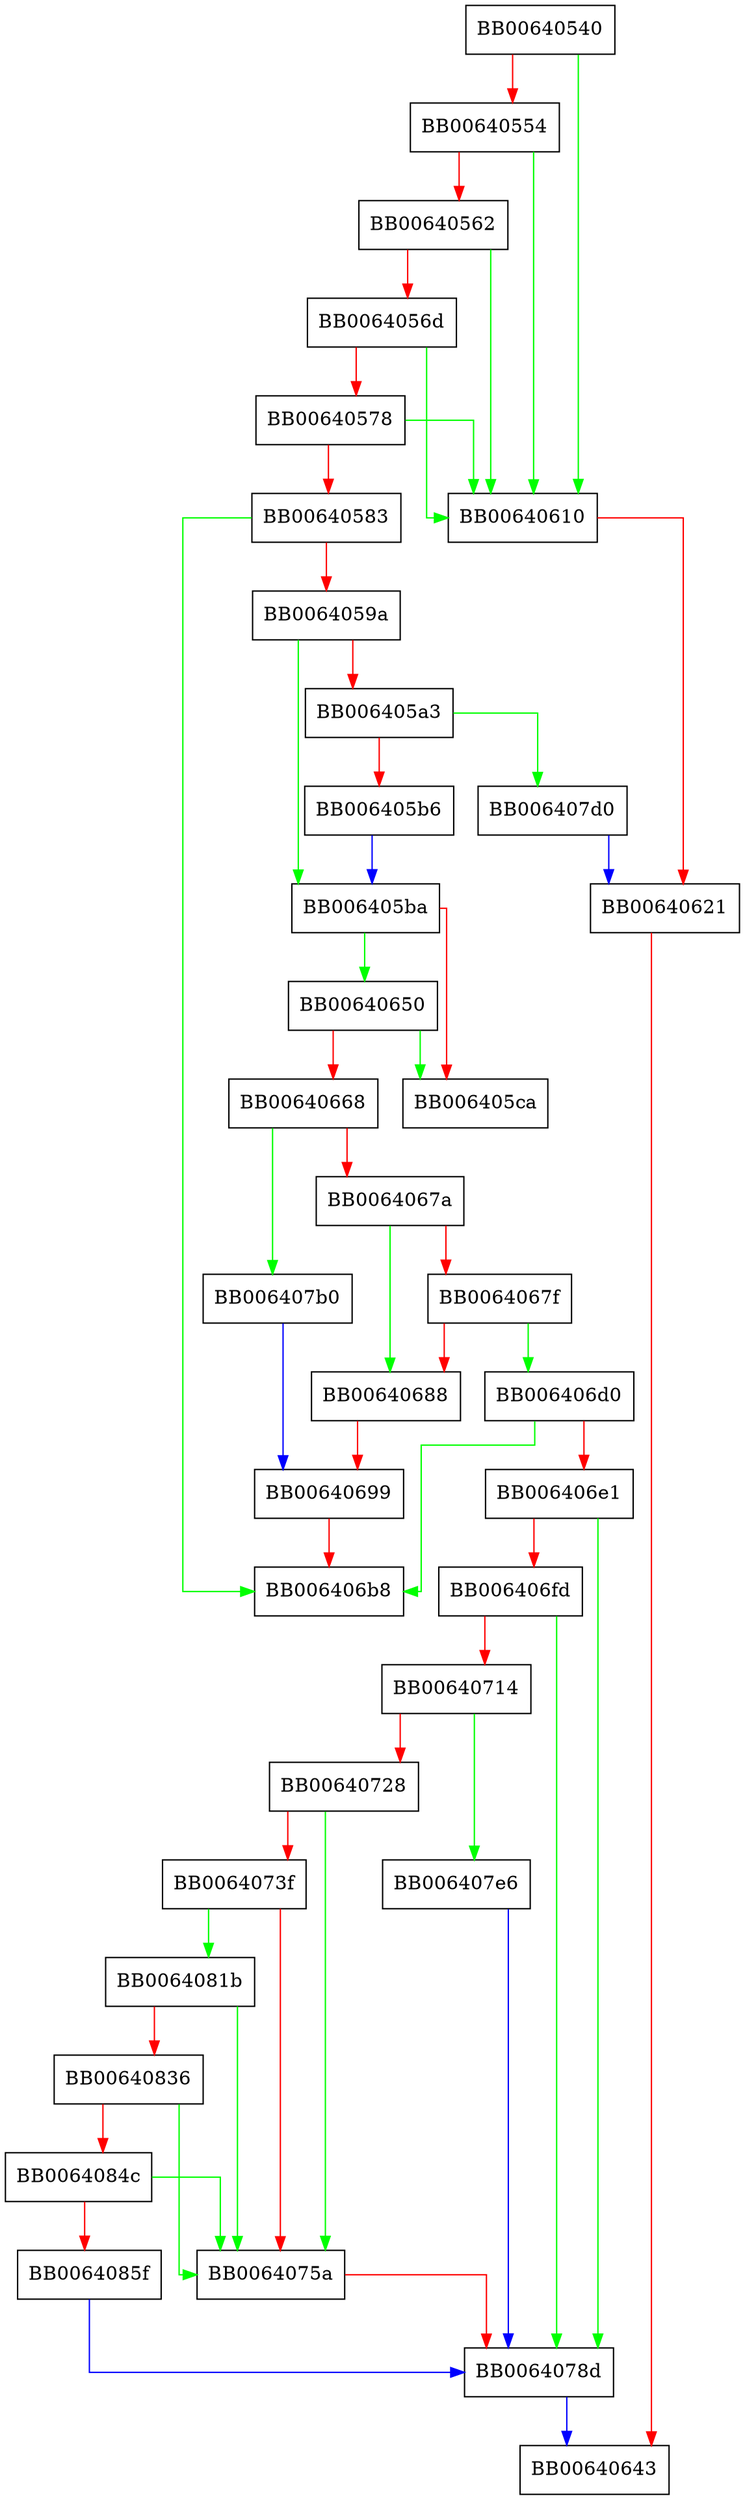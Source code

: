 digraph ossl_rsa_sp800_56b_check_keypair {
  node [shape="box"];
  graph [splines=ortho];
  BB00640540 -> BB00640610 [color="green"];
  BB00640540 -> BB00640554 [color="red"];
  BB00640554 -> BB00640610 [color="green"];
  BB00640554 -> BB00640562 [color="red"];
  BB00640562 -> BB00640610 [color="green"];
  BB00640562 -> BB0064056d [color="red"];
  BB0064056d -> BB00640610 [color="green"];
  BB0064056d -> BB00640578 [color="red"];
  BB00640578 -> BB00640610 [color="green"];
  BB00640578 -> BB00640583 [color="red"];
  BB00640583 -> BB006406b8 [color="green"];
  BB00640583 -> BB0064059a [color="red"];
  BB0064059a -> BB006405ba [color="green"];
  BB0064059a -> BB006405a3 [color="red"];
  BB006405a3 -> BB006407d0 [color="green"];
  BB006405a3 -> BB006405b6 [color="red"];
  BB006405b6 -> BB006405ba [color="blue"];
  BB006405ba -> BB00640650 [color="green"];
  BB006405ba -> BB006405ca [color="red"];
  BB00640610 -> BB00640621 [color="red"];
  BB00640621 -> BB00640643 [color="red"];
  BB00640650 -> BB006405ca [color="green"];
  BB00640650 -> BB00640668 [color="red"];
  BB00640668 -> BB006407b0 [color="green"];
  BB00640668 -> BB0064067a [color="red"];
  BB0064067a -> BB00640688 [color="green"];
  BB0064067a -> BB0064067f [color="red"];
  BB0064067f -> BB006406d0 [color="green"];
  BB0064067f -> BB00640688 [color="red"];
  BB00640688 -> BB00640699 [color="red"];
  BB00640699 -> BB006406b8 [color="red"];
  BB006406d0 -> BB006406b8 [color="green"];
  BB006406d0 -> BB006406e1 [color="red"];
  BB006406e1 -> BB0064078d [color="green"];
  BB006406e1 -> BB006406fd [color="red"];
  BB006406fd -> BB0064078d [color="green"];
  BB006406fd -> BB00640714 [color="red"];
  BB00640714 -> BB006407e6 [color="green"];
  BB00640714 -> BB00640728 [color="red"];
  BB00640728 -> BB0064075a [color="green"];
  BB00640728 -> BB0064073f [color="red"];
  BB0064073f -> BB0064081b [color="green"];
  BB0064073f -> BB0064075a [color="red"];
  BB0064075a -> BB0064078d [color="red"];
  BB0064078d -> BB00640643 [color="blue"];
  BB006407b0 -> BB00640699 [color="blue"];
  BB006407d0 -> BB00640621 [color="blue"];
  BB006407e6 -> BB0064078d [color="blue"];
  BB0064081b -> BB0064075a [color="green"];
  BB0064081b -> BB00640836 [color="red"];
  BB00640836 -> BB0064075a [color="green"];
  BB00640836 -> BB0064084c [color="red"];
  BB0064084c -> BB0064075a [color="green"];
  BB0064084c -> BB0064085f [color="red"];
  BB0064085f -> BB0064078d [color="blue"];
}